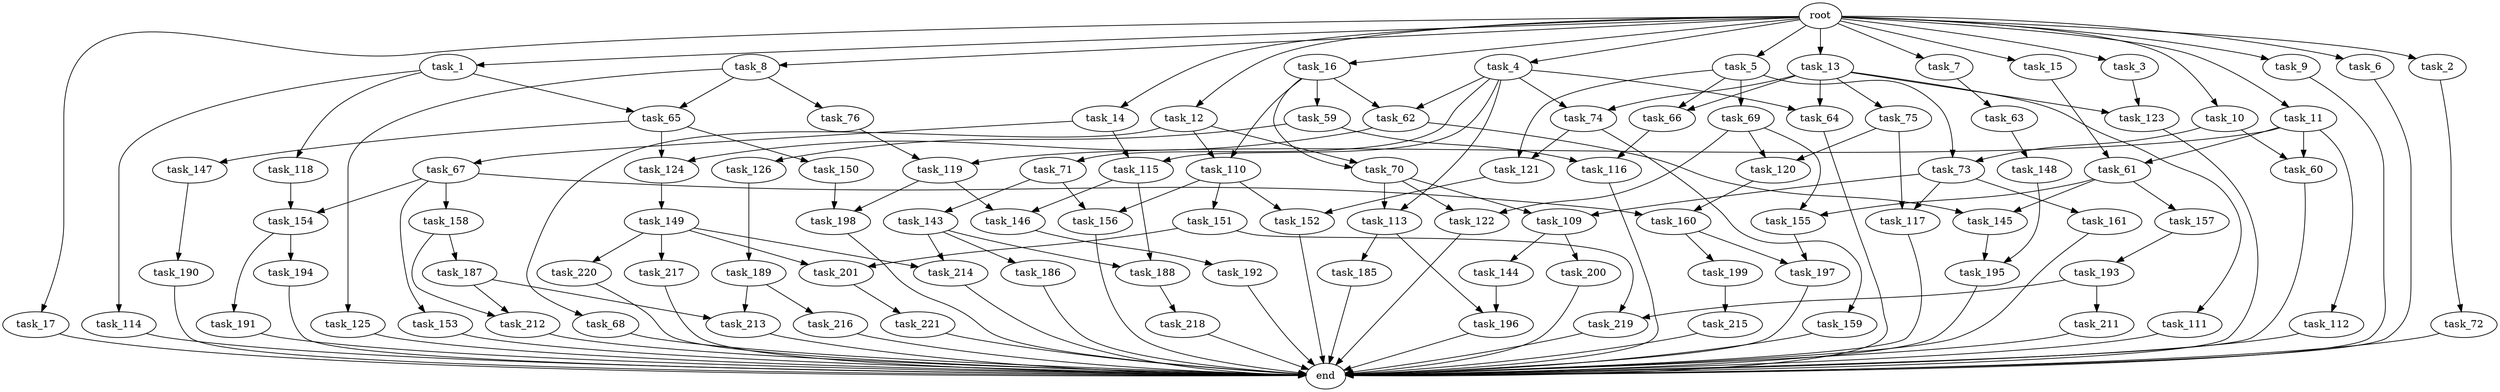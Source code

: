 digraph G {
  task_116 [size="833223655424.000000"];
  task_15 [size="1024.000000"];
  task_118 [size="137438953472.000000"];
  task_143 [size="695784701952.000000"];
  task_5 [size="1024.000000"];
  task_153 [size="77309411328.000000"];
  task_191 [size="309237645312.000000"];
  task_7 [size="1024.000000"];
  task_119 [size="249108103168.000000"];
  task_220 [size="858993459200.000000"];
  task_197 [size="446676598784.000000"];
  task_75 [size="77309411328.000000"];
  task_17 [size="1024.000000"];
  task_214 [size="1279900254208.000000"];
  task_154 [size="292057776128.000000"];
  task_117 [size="1554778161152.000000"];
  task_196 [size="429496729600.000000"];
  task_9 [size="1024.000000"];
  task_155 [size="730144440320.000000"];
  task_74 [size="627065225216.000000"];
  task_216 [size="309237645312.000000"];
  task_112 [size="34359738368.000000"];
  task_147 [size="420906795008.000000"];
  task_185 [size="214748364800.000000"];
  task_59 [size="137438953472.000000"];
  task_121 [size="858993459200.000000"];
  task_217 [size="858993459200.000000"];
  task_73 [size="1099511627776.000000"];
  task_64 [size="627065225216.000000"];
  task_198 [size="833223655424.000000"];
  task_65 [size="446676598784.000000"];
  task_150 [size="420906795008.000000"];
  task_188 [size="1279900254208.000000"];
  task_63 [size="858993459200.000000"];
  task_68 [size="309237645312.000000"];
  task_115 [size="764504178688.000000"];
  task_160 [size="214748364800.000000"];
  task_190 [size="420906795008.000000"];
  task_61 [size="584115552256.000000"];
  task_11 [size="1024.000000"];
  task_145 [size="858993459200.000000"];
  task_125 [size="309237645312.000000"];
  task_156 [size="1245540515840.000000"];
  task_1 [size="1024.000000"];
  task_159 [size="309237645312.000000"];
  task_157 [size="309237645312.000000"];
  task_109 [size="936302870528.000000"];
  task_201 [size="936302870528.000000"];
  task_212 [size="386547056640.000000"];
  task_69 [size="549755813888.000000"];
  task_123 [size="773094113280.000000"];
  task_146 [size="1554778161152.000000"];
  task_194 [size="309237645312.000000"];
  task_62 [size="687194767360.000000"];
  task_66 [size="627065225216.000000"];
  task_161 [size="858993459200.000000"];
  task_213 [size="618475290624.000000"];
  task_195 [size="1391569403904.000000"];
  end [size="0.000000"];
  task_126 [size="695784701952.000000"];
  task_144 [size="858993459200.000000"];
  task_192 [size="420906795008.000000"];
  task_4 [size="1024.000000"];
  task_60 [size="584115552256.000000"];
  task_10 [size="1024.000000"];
  task_193 [size="858993459200.000000"];
  task_114 [size="137438953472.000000"];
  task_70 [size="446676598784.000000"];
  task_71 [size="549755813888.000000"];
  task_67 [size="214748364800.000000"];
  task_14 [size="1024.000000"];
  task_12 [size="1024.000000"];
  task_13 [size="1024.000000"];
  task_187 [size="77309411328.000000"];
  task_3 [size="1024.000000"];
  task_158 [size="77309411328.000000"];
  task_151 [size="549755813888.000000"];
  task_113 [size="627065225216.000000"];
  task_6 [size="1024.000000"];
  task_186 [size="420906795008.000000"];
  task_124 [size="970662608896.000000"];
  task_2 [size="1024.000000"];
  task_221 [size="77309411328.000000"];
  task_219 [size="214748364800.000000"];
  task_72 [size="137438953472.000000"];
  task_211 [size="137438953472.000000"];
  task_149 [size="695784701952.000000"];
  task_189 [size="695784701952.000000"];
  task_76 [size="309237645312.000000"];
  task_120 [size="1116691496960.000000"];
  task_200 [size="858993459200.000000"];
  root [size="0.000000"];
  task_148 [size="549755813888.000000"];
  task_8 [size="1024.000000"];
  task_16 [size="1024.000000"];
  task_199 [size="137438953472.000000"];
  task_152 [size="1245540515840.000000"];
  task_218 [size="214748364800.000000"];
  task_215 [size="137438953472.000000"];
  task_110 [size="446676598784.000000"];
  task_122 [size="498216206336.000000"];
  task_111 [size="77309411328.000000"];

  task_116 -> end [size="1.000000"];
  task_15 -> task_61 [size="536870912.000000"];
  task_118 -> task_154 [size="209715200.000000"];
  task_143 -> task_214 [size="411041792.000000"];
  task_143 -> task_186 [size="411041792.000000"];
  task_143 -> task_188 [size="411041792.000000"];
  task_5 -> task_66 [size="536870912.000000"];
  task_5 -> task_73 [size="536870912.000000"];
  task_5 -> task_121 [size="536870912.000000"];
  task_5 -> task_69 [size="536870912.000000"];
  task_153 -> end [size="1.000000"];
  task_191 -> end [size="1.000000"];
  task_7 -> task_63 [size="838860800.000000"];
  task_119 -> task_146 [size="679477248.000000"];
  task_119 -> task_198 [size="679477248.000000"];
  task_220 -> end [size="1.000000"];
  task_197 -> end [size="1.000000"];
  task_75 -> task_120 [size="679477248.000000"];
  task_75 -> task_117 [size="679477248.000000"];
  task_17 -> end [size="1.000000"];
  task_214 -> end [size="1.000000"];
  task_154 -> task_191 [size="301989888.000000"];
  task_154 -> task_194 [size="301989888.000000"];
  task_117 -> end [size="1.000000"];
  task_196 -> end [size="1.000000"];
  task_9 -> end [size="1.000000"];
  task_155 -> task_197 [size="301989888.000000"];
  task_74 -> task_121 [size="301989888.000000"];
  task_74 -> task_159 [size="301989888.000000"];
  task_216 -> end [size="1.000000"];
  task_112 -> end [size="1.000000"];
  task_147 -> task_190 [size="411041792.000000"];
  task_185 -> end [size="1.000000"];
  task_59 -> task_116 [size="679477248.000000"];
  task_59 -> task_126 [size="679477248.000000"];
  task_121 -> task_152 [size="679477248.000000"];
  task_217 -> end [size="1.000000"];
  task_73 -> task_109 [size="838860800.000000"];
  task_73 -> task_117 [size="838860800.000000"];
  task_73 -> task_161 [size="838860800.000000"];
  task_64 -> end [size="1.000000"];
  task_198 -> end [size="1.000000"];
  task_65 -> task_147 [size="411041792.000000"];
  task_65 -> task_150 [size="411041792.000000"];
  task_65 -> task_124 [size="411041792.000000"];
  task_150 -> task_198 [size="134217728.000000"];
  task_188 -> task_218 [size="209715200.000000"];
  task_63 -> task_148 [size="536870912.000000"];
  task_68 -> end [size="1.000000"];
  task_115 -> task_146 [size="838860800.000000"];
  task_115 -> task_188 [size="838860800.000000"];
  task_160 -> task_199 [size="134217728.000000"];
  task_160 -> task_197 [size="134217728.000000"];
  task_190 -> end [size="1.000000"];
  task_61 -> task_145 [size="301989888.000000"];
  task_61 -> task_155 [size="301989888.000000"];
  task_61 -> task_157 [size="301989888.000000"];
  task_11 -> task_112 [size="33554432.000000"];
  task_11 -> task_119 [size="33554432.000000"];
  task_11 -> task_60 [size="33554432.000000"];
  task_11 -> task_61 [size="33554432.000000"];
  task_145 -> task_195 [size="679477248.000000"];
  task_125 -> end [size="1.000000"];
  task_156 -> end [size="1.000000"];
  task_1 -> task_65 [size="134217728.000000"];
  task_1 -> task_114 [size="134217728.000000"];
  task_1 -> task_118 [size="134217728.000000"];
  task_159 -> end [size="1.000000"];
  task_157 -> task_193 [size="838860800.000000"];
  task_109 -> task_144 [size="838860800.000000"];
  task_109 -> task_200 [size="838860800.000000"];
  task_201 -> task_221 [size="75497472.000000"];
  task_212 -> end [size="1.000000"];
  task_69 -> task_120 [size="411041792.000000"];
  task_69 -> task_122 [size="411041792.000000"];
  task_69 -> task_155 [size="411041792.000000"];
  task_123 -> end [size="1.000000"];
  task_146 -> task_192 [size="411041792.000000"];
  task_194 -> end [size="1.000000"];
  task_62 -> task_145 [size="536870912.000000"];
  task_62 -> task_124 [size="536870912.000000"];
  task_66 -> task_116 [size="134217728.000000"];
  task_161 -> end [size="1.000000"];
  task_213 -> end [size="1.000000"];
  task_195 -> end [size="1.000000"];
  task_126 -> task_189 [size="679477248.000000"];
  task_144 -> task_196 [size="209715200.000000"];
  task_192 -> end [size="1.000000"];
  task_4 -> task_115 [size="536870912.000000"];
  task_4 -> task_64 [size="536870912.000000"];
  task_4 -> task_71 [size="536870912.000000"];
  task_4 -> task_74 [size="536870912.000000"];
  task_4 -> task_113 [size="536870912.000000"];
  task_4 -> task_62 [size="536870912.000000"];
  task_60 -> end [size="1.000000"];
  task_10 -> task_60 [size="536870912.000000"];
  task_10 -> task_73 [size="536870912.000000"];
  task_193 -> task_211 [size="134217728.000000"];
  task_193 -> task_219 [size="134217728.000000"];
  task_114 -> end [size="1.000000"];
  task_70 -> task_109 [size="75497472.000000"];
  task_70 -> task_122 [size="75497472.000000"];
  task_70 -> task_113 [size="75497472.000000"];
  task_71 -> task_156 [size="679477248.000000"];
  task_71 -> task_143 [size="679477248.000000"];
  task_67 -> task_158 [size="75497472.000000"];
  task_67 -> task_153 [size="75497472.000000"];
  task_67 -> task_160 [size="75497472.000000"];
  task_67 -> task_154 [size="75497472.000000"];
  task_14 -> task_67 [size="209715200.000000"];
  task_14 -> task_115 [size="209715200.000000"];
  task_12 -> task_110 [size="301989888.000000"];
  task_12 -> task_68 [size="301989888.000000"];
  task_12 -> task_70 [size="301989888.000000"];
  task_13 -> task_66 [size="75497472.000000"];
  task_13 -> task_64 [size="75497472.000000"];
  task_13 -> task_123 [size="75497472.000000"];
  task_13 -> task_75 [size="75497472.000000"];
  task_13 -> task_111 [size="75497472.000000"];
  task_13 -> task_74 [size="75497472.000000"];
  task_187 -> task_212 [size="301989888.000000"];
  task_187 -> task_213 [size="301989888.000000"];
  task_3 -> task_123 [size="679477248.000000"];
  task_158 -> task_212 [size="75497472.000000"];
  task_158 -> task_187 [size="75497472.000000"];
  task_151 -> task_201 [size="75497472.000000"];
  task_151 -> task_219 [size="75497472.000000"];
  task_113 -> task_185 [size="209715200.000000"];
  task_113 -> task_196 [size="209715200.000000"];
  task_6 -> end [size="1.000000"];
  task_186 -> end [size="1.000000"];
  task_124 -> task_149 [size="679477248.000000"];
  task_2 -> task_72 [size="134217728.000000"];
  task_221 -> end [size="1.000000"];
  task_219 -> end [size="1.000000"];
  task_72 -> end [size="1.000000"];
  task_211 -> end [size="1.000000"];
  task_149 -> task_201 [size="838860800.000000"];
  task_149 -> task_217 [size="838860800.000000"];
  task_149 -> task_214 [size="838860800.000000"];
  task_149 -> task_220 [size="838860800.000000"];
  task_189 -> task_213 [size="301989888.000000"];
  task_189 -> task_216 [size="301989888.000000"];
  task_76 -> task_119 [size="209715200.000000"];
  task_120 -> task_160 [size="134217728.000000"];
  task_200 -> end [size="1.000000"];
  root -> task_13 [size="1.000000"];
  root -> task_17 [size="1.000000"];
  root -> task_3 [size="1.000000"];
  root -> task_4 [size="1.000000"];
  root -> task_11 [size="1.000000"];
  root -> task_15 [size="1.000000"];
  root -> task_10 [size="1.000000"];
  root -> task_6 [size="1.000000"];
  root -> task_9 [size="1.000000"];
  root -> task_8 [size="1.000000"];
  root -> task_2 [size="1.000000"];
  root -> task_1 [size="1.000000"];
  root -> task_5 [size="1.000000"];
  root -> task_7 [size="1.000000"];
  root -> task_16 [size="1.000000"];
  root -> task_14 [size="1.000000"];
  root -> task_12 [size="1.000000"];
  task_148 -> task_195 [size="679477248.000000"];
  task_8 -> task_65 [size="301989888.000000"];
  task_8 -> task_76 [size="301989888.000000"];
  task_8 -> task_125 [size="301989888.000000"];
  task_16 -> task_110 [size="134217728.000000"];
  task_16 -> task_59 [size="134217728.000000"];
  task_16 -> task_70 [size="134217728.000000"];
  task_16 -> task_62 [size="134217728.000000"];
  task_199 -> task_215 [size="134217728.000000"];
  task_152 -> end [size="1.000000"];
  task_218 -> end [size="1.000000"];
  task_215 -> end [size="1.000000"];
  task_110 -> task_156 [size="536870912.000000"];
  task_110 -> task_152 [size="536870912.000000"];
  task_110 -> task_151 [size="536870912.000000"];
  task_122 -> end [size="1.000000"];
  task_111 -> end [size="1.000000"];
}

